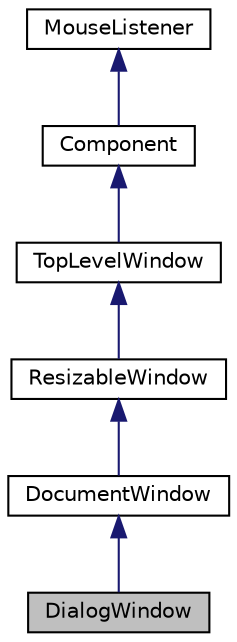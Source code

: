 digraph "DialogWindow"
{
  bgcolor="transparent";
  edge [fontname="Helvetica",fontsize="10",labelfontname="Helvetica",labelfontsize="10"];
  node [fontname="Helvetica",fontsize="10",shape=record];
  Node0 [label="DialogWindow",height=0.2,width=0.4,color="black", fillcolor="grey75", style="filled", fontcolor="black"];
  Node1 -> Node0 [dir="back",color="midnightblue",fontsize="10",style="solid",fontname="Helvetica"];
  Node1 [label="DocumentWindow",height=0.2,width=0.4,color="black",URL="$classDocumentWindow.html",tooltip="A resizable window with a title bar and maximise, minimise and close buttons. "];
  Node2 -> Node1 [dir="back",color="midnightblue",fontsize="10",style="solid",fontname="Helvetica"];
  Node2 [label="ResizableWindow",height=0.2,width=0.4,color="black",URL="$classResizableWindow.html",tooltip="A base class for top-level windows that can be dragged around and resized. "];
  Node3 -> Node2 [dir="back",color="midnightblue",fontsize="10",style="solid",fontname="Helvetica"];
  Node3 [label="TopLevelWindow",height=0.2,width=0.4,color="black",URL="$classTopLevelWindow.html",tooltip="A base class for top-level windows. "];
  Node4 -> Node3 [dir="back",color="midnightblue",fontsize="10",style="solid",fontname="Helvetica"];
  Node4 [label="Component",height=0.2,width=0.4,color="black",URL="$classComponent.html",tooltip="The base class for all JUCE user-interface objects. "];
  Node5 -> Node4 [dir="back",color="midnightblue",fontsize="10",style="solid",fontname="Helvetica"];
  Node5 [label="MouseListener",height=0.2,width=0.4,color="black",URL="$classMouseListener.html",tooltip="A MouseListener can be registered with a component to receive callbacks about mouse events that happe..."];
}

